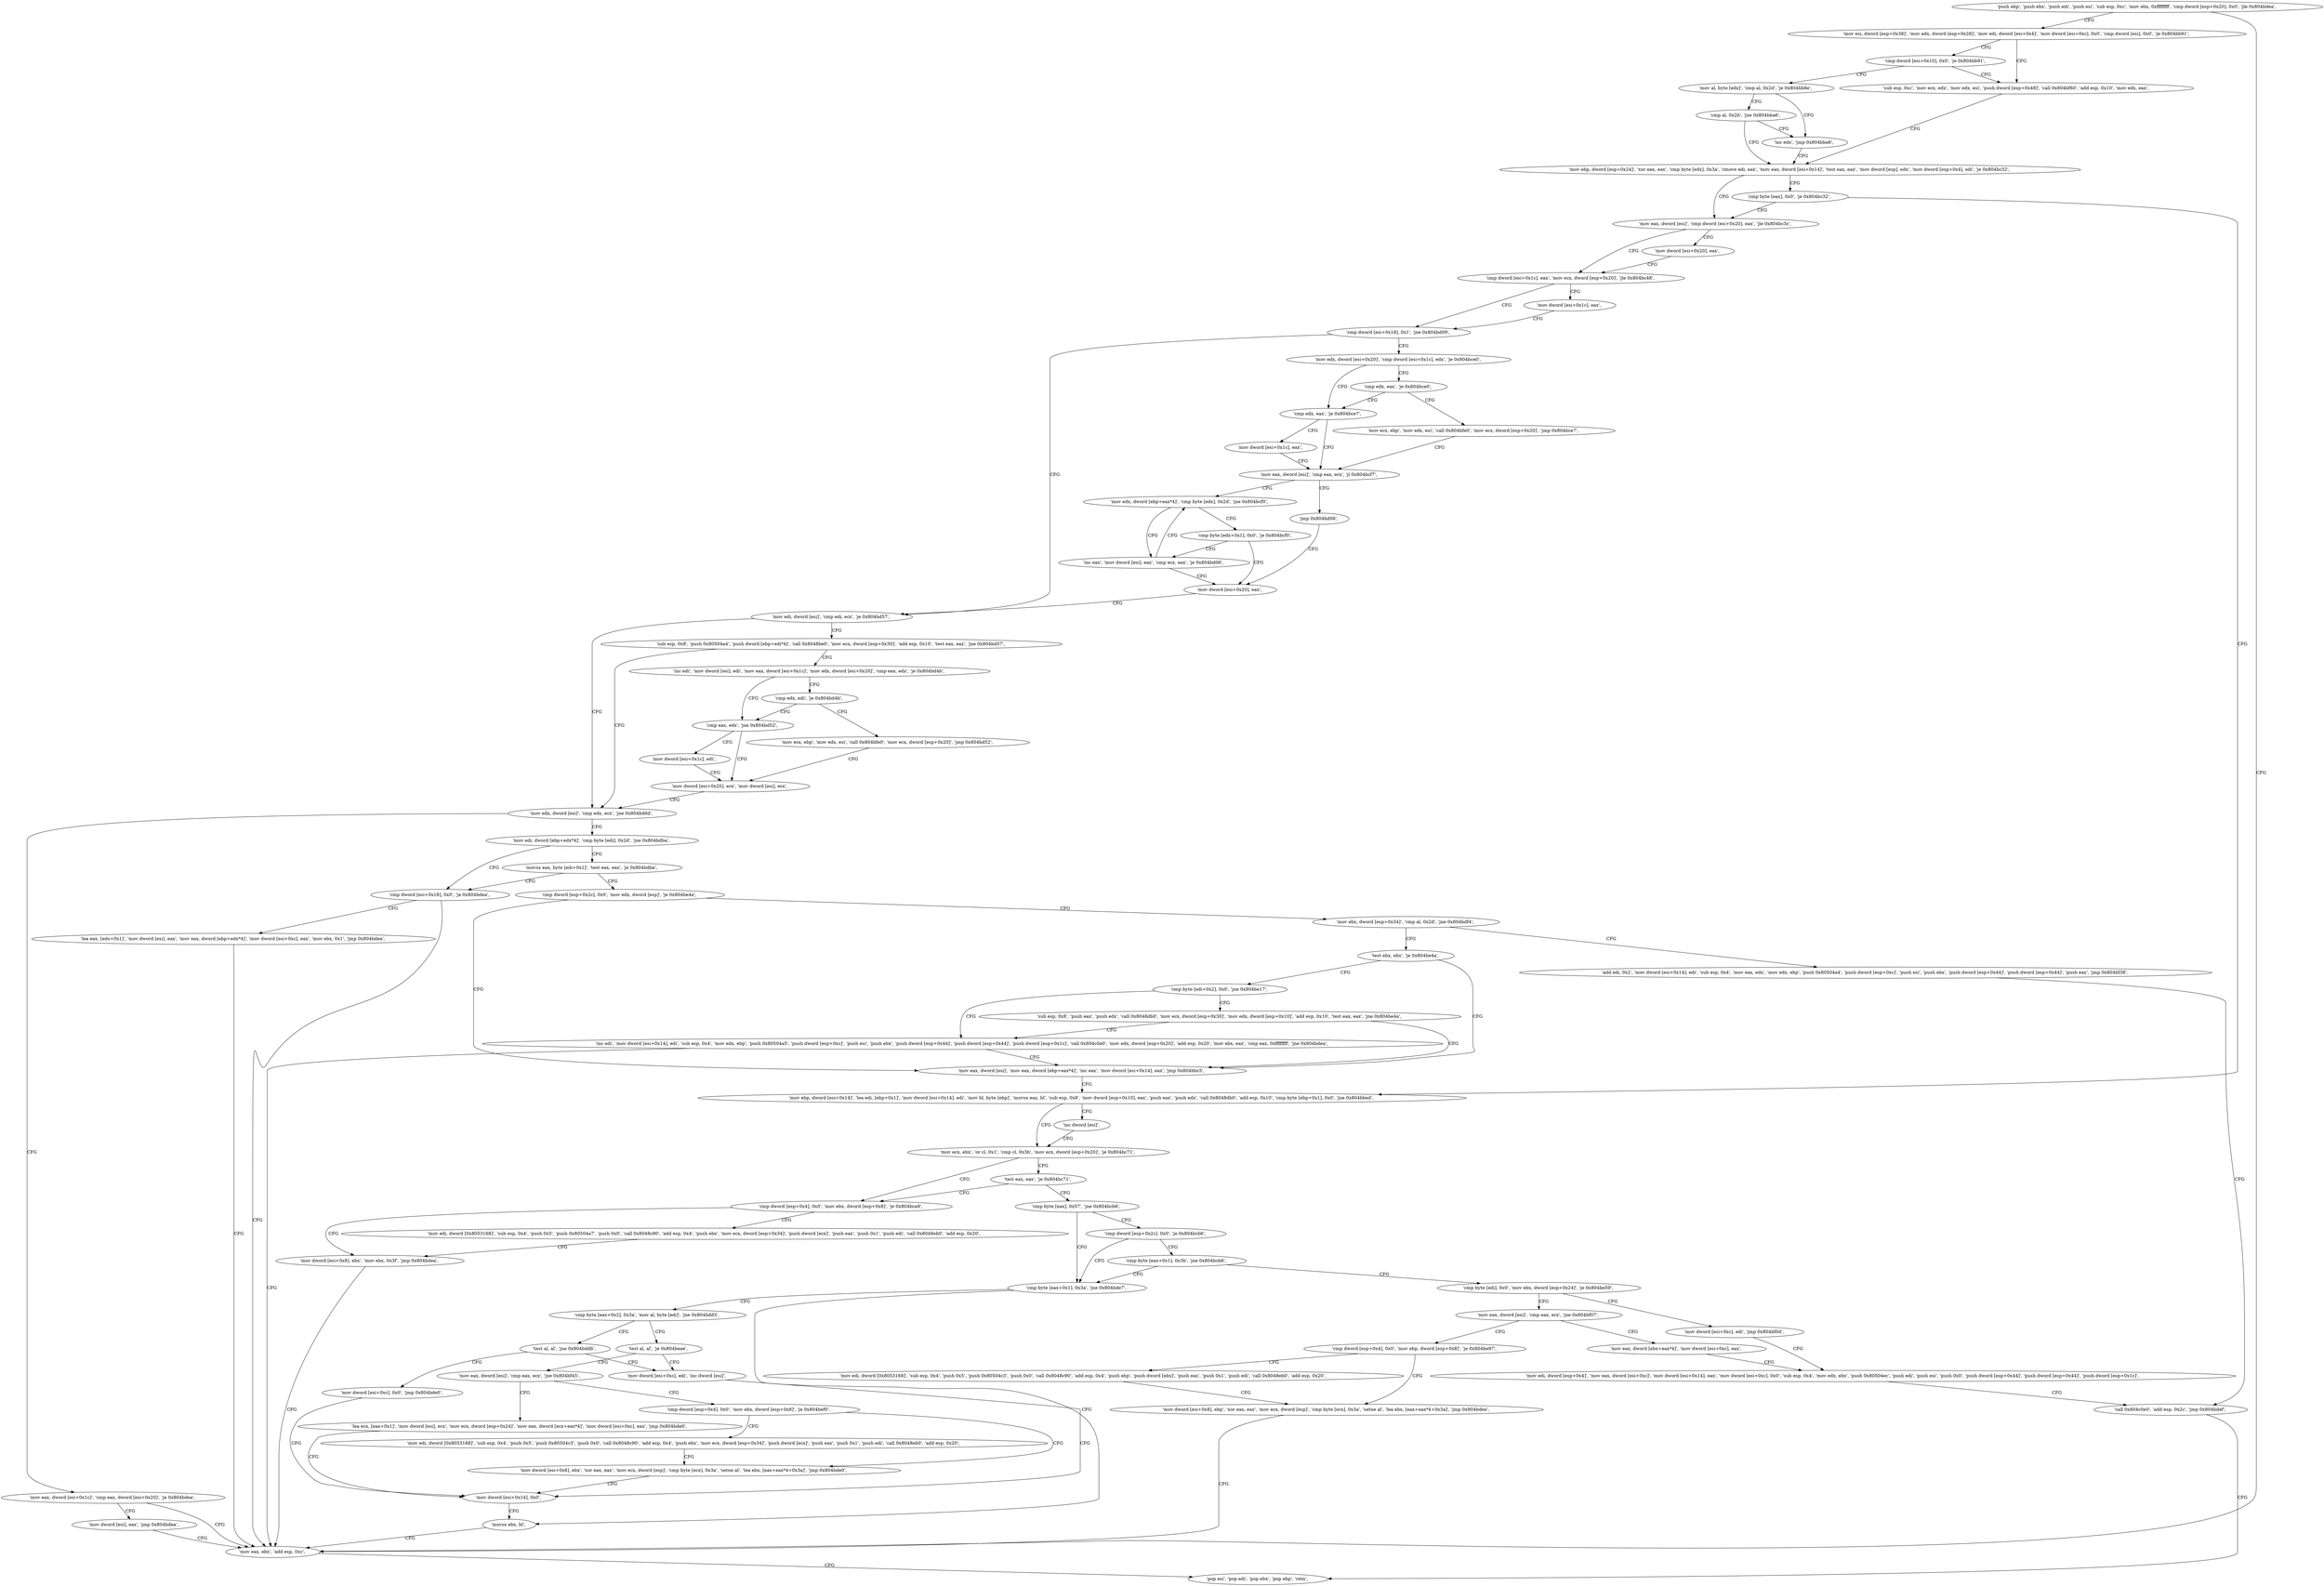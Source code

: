 digraph "func" {
"134527824" [label = "'push ebp', 'push ebx', 'push edi', 'push esi', 'sub esp, 0xc', 'mov ebx, 0xffffffff', 'cmp dword [esp+0x20], 0x0', 'jle 0x804bdea', " ]
"134528490" [label = "'mov eax, ebx', 'add esp, 0xc', " ]
"134527847" [label = "'mov esi, dword [esp+0x38]', 'mov edx, dword [esp+0x28]', 'mov edi, dword [esi+0x4]', 'mov dword [esi+0xc], 0x0', 'cmp dword [esi], 0x0', 'je 0x804bb91', " ]
"134528495" [label = "'pop esi', 'pop edi', 'pop ebx', 'pop ebp', 'retn', " ]
"134527889" [label = "'sub esp, 0xc', 'mov ecx, edx', 'mov edx, esi', 'push dword [esp+0x48]', 'call 0x804bf60', 'add esp, 0x10', 'mov edx, eax', " ]
"134527870" [label = "'cmp dword [esi+0x10], 0x0', 'je 0x804bb91', " ]
"134527910" [label = "'mov ebp, dword [esp+0x24]', 'xor eax, eax', 'cmp byte [edx], 0x3a', 'cmove edi, eax', 'mov eax, dword [esi+0x14]', 'test eax, eax', 'mov dword [esp], edx', 'mov dword [esp+0x4], edi', 'je 0x804bc32', " ]
"134527876" [label = "'mov al, byte [edx]', 'cmp al, 0x2d', 'je 0x804bb8e', " ]
"134528050" [label = "'mov eax, dword [esi]', 'cmp dword [esi+0x20], eax', 'jle 0x804bc3c', " ]
"134528060" [label = "'cmp dword [esi+0x1c], eax', 'mov ecx, dword [esp+0x20]', 'jle 0x804bc48', " ]
"134528057" [label = "'mov dword [esi+0x20], eax', " ]
"134527936" [label = "'cmp byte [eax], 0x0', 'je 0x804bc32', " ]
"134527941" [label = "'mov ebp, dword [esi+0x14]', 'lea edi, [ebp+0x1]', 'mov dword [esi+0x14], edi', 'mov bl, byte [ebp]', 'movsx eax, bl', 'sub esp, 0x8', 'mov dword [esp+0x10], eax', 'push eax', 'push edx', 'call 0x8048db0', 'add esp, 0x10', 'cmp byte [ebp+0x1], 0x0', 'jne 0x804bbed', " ]
"134527886" [label = "'inc edx', 'jmp 0x804bba6', " ]
"134527882" [label = "'cmp al, 0x2b', 'jne 0x804bba6', " ]
"134528072" [label = "'cmp dword [esi+0x18], 0x1', 'jne 0x804bd09', " ]
"134528069" [label = "'mov dword [esi+0x1c], eax', " ]
"134527981" [label = "'mov ecx, ebx', 'or cl, 0x1', 'cmp cl, 0x3b', 'mov ecx, dword [esp+0x20]', 'je 0x804bc71', " ]
"134527979" [label = "'inc dword [esi]', " ]
"134528265" [label = "'mov edi, dword [esi]', 'cmp edi, ecx', 'je 0x804bd57', " ]
"134528082" [label = "'mov edx, dword [esi+0x20]', 'cmp dword [esi+0x1c], edx', 'je 0x804bce0', " ]
"134528113" [label = "'cmp dword [esp+0x4], 0x0', 'mov ebx, dword [esp+0x8]', 'je 0x804bca9', " ]
"134527995" [label = "'test eax, eax', 'je 0x804bc71', " ]
"134528343" [label = "'mov edx, dword [esi]', 'cmp edx, ecx', 'jne 0x804bd6d', " ]
"134528271" [label = "'sub esp, 0x8', 'push 0x80504a4', 'push dword [ebp+edi*4]', 'call 0x8048be0', 'mov ecx, dword [esp+0x30]', 'add esp, 0x10', 'test eax, eax', 'jne 0x804bd57', " ]
"134528224" [label = "'cmp edx, eax', 'je 0x804bce7', " ]
"134528094" [label = "'cmp edx, eax', 'je 0x804bce0', " ]
"134528169" [label = "'mov dword [esi+0x8], ebx', 'mov ebx, 0x3f', 'jmp 0x804bdea', " ]
"134528124" [label = "'mov edi, dword [0x8053168]', 'sub esp, 0x4', 'push 0x5', 'push 0x80504a7', 'push 0x0', 'call 0x8048c90', 'add esp, 0x4', 'push ebx', 'mov ecx, dword [esp+0x34]', 'push dword [ecx]', 'push eax', 'push 0x1', 'push edi', 'call 0x8048eb0', 'add esp, 0x20', " ]
"134527999" [label = "'cmp byte [eax], 0x57', 'jne 0x804bcb6', " ]
"134528365" [label = "'mov edi, dword [ebp+edx*4]', 'cmp byte [edi], 0x2d', 'jne 0x804bdba', " ]
"134528349" [label = "'mov eax, dword [esi+0x1c]', 'cmp eax, dword [esi+0x20]', 'je 0x804bdea', " ]
"134528299" [label = "'inc edi', 'mov dword [esi], edi', 'mov eax, dword [esi+0x1c]', 'mov edx, dword [esi+0x20]', 'cmp eax, edx', 'je 0x804bd4b', " ]
"134528231" [label = "'mov eax, dword [esi]', 'cmp eax, ecx', 'jl 0x804bcf7', " ]
"134528228" [label = "'mov dword [esi+0x1c], eax', " ]
"134528098" [label = "'mov ecx, ebp', 'mov edx, esi', 'call 0x804bfe0', 'mov ecx, dword [esp+0x20]', 'jmp 0x804bce7', " ]
"134528182" [label = "'cmp byte [eax+0x1], 0x3a', 'jne 0x804bde7', " ]
"134528008" [label = "'cmp dword [esp+0x2c], 0x0', 'je 0x804bcb6', " ]
"134528442" [label = "'cmp dword [esi+0x18], 0x0', 'je 0x804bdea', " ]
"134528374" [label = "'movsx eax, byte [edi+0x1]', 'test eax, eax', 'je 0x804bdba', " ]
"134528361" [label = "'mov dword [esi], eax', 'jmp 0x804bdea', " ]
"134528331" [label = "'cmp eax, edx', 'jne 0x804bd52', " ]
"134528312" [label = "'cmp edx, edi', 'je 0x804bd4b', " ]
"134528247" [label = "'mov edx, dword [ebp+eax*4]', 'cmp byte [edx], 0x2d', 'jne 0x804bcf0', " ]
"134528237" [label = "'jmp 0x804bd06', " ]
"134528487" [label = "'movsx ebx, bl', " ]
"134528192" [label = "'cmp byte [eax+0x2], 0x3a', 'mov al, byte [edi]', 'jne 0x804bdd3', " ]
"134528019" [label = "'cmp byte [eax+0x1], 0x3b', 'jne 0x804bcb6', " ]
"134528448" [label = "'lea eax, [edx+0x1]', 'mov dword [esi], eax', 'mov eax, dword [ebp+edx*4]', 'mov dword [esi+0xc], eax', 'mov ebx, 0x1', 'jmp 0x804bdea', " ]
"134528382" [label = "'cmp dword [esp+0x2c], 0x0', 'mov edx, dword [esp]', 'je 0x804be4a', " ]
"134528338" [label = "'mov dword [esi+0x20], ecx', 'mov dword [esi], ecx', " ]
"134528335" [label = "'mov dword [esi+0x1c], edi', " ]
"134528316" [label = "'mov ecx, ebp', 'mov edx, esi', 'call 0x804bfe0', 'mov ecx, dword [esp+0x20]', 'jmp 0x804bd52', " ]
"134528240" [label = "'inc eax', 'mov dword [esi], eax', 'cmp ecx, eax', 'je 0x804bd06', " ]
"134528256" [label = "'cmp byte [edx+0x1], 0x0', 'je 0x804bcf0', " ]
"134528262" [label = "'mov dword [esi+0x20], eax', " ]
"134528467" [label = "'test al, al', 'je 0x804beae', " ]
"134528204" [label = "'test al, al', 'jne 0x804bddb', " ]
"134528029" [label = "'cmp byte [edi], 0x0', 'mov ebx, dword [esp+0x24]', 'je 0x804be59', " ]
"134528586" [label = "'mov eax, dword [esi]', 'mov eax, dword [ebp+eax*4]', 'inc eax', 'mov dword [esi+0x14], eax', 'jmp 0x804bbc5', " ]
"134528396" [label = "'mov ebx, dword [esp+0x34]', 'cmp al, 0x2d', 'jne 0x804bdf4', " ]
"134528686" [label = "'mov eax, dword [esi]', 'cmp eax, ecx', 'jne 0x804bf45', " ]
"134528475" [label = "'mov dword [esi+0xc], edi', 'inc dword [esi]', " ]
"134528212" [label = "'mov dword [esi+0xc], 0x0', 'jmp 0x804bde0', " ]
"134528601" [label = "'mov eax, dword [esi]', 'cmp eax, ecx', 'jne 0x804bf07', " ]
"134528042" [label = "'mov dword [esi+0xc], edi', 'jmp 0x804bf0d', " ]
"134528500" [label = "'test ebx, ebx', 'je 0x804be4a', " ]
"134528404" [label = "'add edi, 0x2', 'mov dword [esi+0x14], edi', 'sub esp, 0x4', 'mov eax, edx', 'mov edx, ebp', 'push 0x80504a4', 'push dword [esp+0xc]', 'push esi', 'push ebx', 'push dword [esp+0x44]', 'push dword [esp+0x44]', 'push eax', 'jmp 0x804bf38', " ]
"134528837" [label = "'lea ecx, [eax+0x1]', 'mov dword [esi], ecx', 'mov ecx, dword [esp+0x24]', 'mov eax, dword [ecx+eax*4]', 'mov dword [esi+0xc], eax', 'jmp 0x804bde0', " ]
"134528696" [label = "'cmp dword [esp+0x4], 0x0', 'mov ebx, dword [esp+0x8]', 'je 0x804bef0', " ]
"134528480" [label = "'mov dword [esi+0x14], 0x0', " ]
"134528775" [label = "'mov eax, dword [ebx+eax*4]', 'mov dword [esi+0xc], eax', " ]
"134528611" [label = "'cmp dword [esp+0x4], 0x0', 'mov ebp, dword [esp+0x8]', 'je 0x804be97', " ]
"134528781" [label = "'mov edi, dword [esp+0x4]', 'mov eax, dword [esi+0xc]', 'mov dword [esi+0x14], eax', 'mov dword [esi+0xc], 0x0', 'sub esp, 0x4', 'mov edx, ebx', 'push 0x80504ec', 'push edi', 'push esi', 'push 0x0', 'push dword [esp+0x44]', 'push dword [esp+0x44]', 'push dword [esp+0x1c]', " ]
"134528504" [label = "'cmp byte [edi+0x2], 0x0', 'jne 0x804be17', " ]
"134528824" [label = "'call 0x804c0e0', 'add esp, 0x2c', 'jmp 0x804bdef', " ]
"134528752" [label = "'mov dword [esi+0x8], ebx', 'xor eax, eax', 'mov ecx, dword [esp]', 'cmp byte [ecx], 0x3a', 'setne al', 'lea ebx, [eax+eax*4+0x3a]', 'jmp 0x804bde0', " ]
"134528707" [label = "'mov edi, dword [0x8053168]', 'sub esp, 0x4', 'push 0x5', 'push 0x80504c3', 'push 0x0', 'call 0x8048c90', 'add esp, 0x4', 'push ebx', 'mov ecx, dword [esp+0x34]', 'push dword [ecx]', 'push eax', 'push 0x1', 'push edi', 'call 0x8048eb0', 'add esp, 0x20', " ]
"134528663" [label = "'mov dword [esi+0x8], ebp', 'xor eax, eax', 'mov ecx, dword [esp]', 'cmp byte [ecx], 0x3a', 'setne al', 'lea ebx, [eax+eax*4+0x3a]', 'jmp 0x804bdea', " ]
"134528622" [label = "'mov edi, dword [0x8053168]', 'sub esp, 0x4', 'push 0x5', 'push 0x80504c3', 'push 0x0', 'call 0x8048c90', 'add esp, 0x4', 'push ebp', 'push dword [ebx]', 'push eax', 'push 0x1', 'push edi', 'call 0x8048eb0', 'add esp, 0x20', " ]
"134528535" [label = "'inc edi', 'mov dword [esi+0x14], edi', 'sub esp, 0x4', 'mov edx, ebp', 'push 0x80504a5', 'push dword [esp+0xc]', 'push esi', 'push ebx', 'push dword [esp+0x44]', 'push dword [esp+0x44]', 'push dword [esp+0x1c]', 'call 0x804c0e0', 'mov edx, dword [esp+0x20]', 'add esp, 0x20', 'mov ebx, eax', 'cmp eax, 0xffffffff', 'jne 0x804bdea', " ]
"134528510" [label = "'sub esp, 0x8', 'push eax', 'push edx', 'call 0x8048db0', 'mov ecx, dword [esp+0x30]', 'mov edx, dword [esp+0x10]', 'add esp, 0x10', 'test eax, eax', 'jne 0x804be4a', " ]
"134527824" -> "134528490" [ label = "CFG" ]
"134527824" -> "134527847" [ label = "CFG" ]
"134528490" -> "134528495" [ label = "CFG" ]
"134527847" -> "134527889" [ label = "CFG" ]
"134527847" -> "134527870" [ label = "CFG" ]
"134527889" -> "134527910" [ label = "CFG" ]
"134527870" -> "134527889" [ label = "CFG" ]
"134527870" -> "134527876" [ label = "CFG" ]
"134527910" -> "134528050" [ label = "CFG" ]
"134527910" -> "134527936" [ label = "CFG" ]
"134527876" -> "134527886" [ label = "CFG" ]
"134527876" -> "134527882" [ label = "CFG" ]
"134528050" -> "134528060" [ label = "CFG" ]
"134528050" -> "134528057" [ label = "CFG" ]
"134528060" -> "134528072" [ label = "CFG" ]
"134528060" -> "134528069" [ label = "CFG" ]
"134528057" -> "134528060" [ label = "CFG" ]
"134527936" -> "134528050" [ label = "CFG" ]
"134527936" -> "134527941" [ label = "CFG" ]
"134527941" -> "134527981" [ label = "CFG" ]
"134527941" -> "134527979" [ label = "CFG" ]
"134527886" -> "134527910" [ label = "CFG" ]
"134527882" -> "134527910" [ label = "CFG" ]
"134527882" -> "134527886" [ label = "CFG" ]
"134528072" -> "134528265" [ label = "CFG" ]
"134528072" -> "134528082" [ label = "CFG" ]
"134528069" -> "134528072" [ label = "CFG" ]
"134527981" -> "134528113" [ label = "CFG" ]
"134527981" -> "134527995" [ label = "CFG" ]
"134527979" -> "134527981" [ label = "CFG" ]
"134528265" -> "134528343" [ label = "CFG" ]
"134528265" -> "134528271" [ label = "CFG" ]
"134528082" -> "134528224" [ label = "CFG" ]
"134528082" -> "134528094" [ label = "CFG" ]
"134528113" -> "134528169" [ label = "CFG" ]
"134528113" -> "134528124" [ label = "CFG" ]
"134527995" -> "134528113" [ label = "CFG" ]
"134527995" -> "134527999" [ label = "CFG" ]
"134528343" -> "134528365" [ label = "CFG" ]
"134528343" -> "134528349" [ label = "CFG" ]
"134528271" -> "134528343" [ label = "CFG" ]
"134528271" -> "134528299" [ label = "CFG" ]
"134528224" -> "134528231" [ label = "CFG" ]
"134528224" -> "134528228" [ label = "CFG" ]
"134528094" -> "134528224" [ label = "CFG" ]
"134528094" -> "134528098" [ label = "CFG" ]
"134528169" -> "134528490" [ label = "CFG" ]
"134528124" -> "134528169" [ label = "CFG" ]
"134527999" -> "134528182" [ label = "CFG" ]
"134527999" -> "134528008" [ label = "CFG" ]
"134528365" -> "134528442" [ label = "CFG" ]
"134528365" -> "134528374" [ label = "CFG" ]
"134528349" -> "134528490" [ label = "CFG" ]
"134528349" -> "134528361" [ label = "CFG" ]
"134528299" -> "134528331" [ label = "CFG" ]
"134528299" -> "134528312" [ label = "CFG" ]
"134528231" -> "134528247" [ label = "CFG" ]
"134528231" -> "134528237" [ label = "CFG" ]
"134528228" -> "134528231" [ label = "CFG" ]
"134528098" -> "134528231" [ label = "CFG" ]
"134528182" -> "134528487" [ label = "CFG" ]
"134528182" -> "134528192" [ label = "CFG" ]
"134528008" -> "134528182" [ label = "CFG" ]
"134528008" -> "134528019" [ label = "CFG" ]
"134528442" -> "134528490" [ label = "CFG" ]
"134528442" -> "134528448" [ label = "CFG" ]
"134528374" -> "134528442" [ label = "CFG" ]
"134528374" -> "134528382" [ label = "CFG" ]
"134528361" -> "134528490" [ label = "CFG" ]
"134528331" -> "134528338" [ label = "CFG" ]
"134528331" -> "134528335" [ label = "CFG" ]
"134528312" -> "134528331" [ label = "CFG" ]
"134528312" -> "134528316" [ label = "CFG" ]
"134528247" -> "134528240" [ label = "CFG" ]
"134528247" -> "134528256" [ label = "CFG" ]
"134528237" -> "134528262" [ label = "CFG" ]
"134528487" -> "134528490" [ label = "CFG" ]
"134528192" -> "134528467" [ label = "CFG" ]
"134528192" -> "134528204" [ label = "CFG" ]
"134528019" -> "134528182" [ label = "CFG" ]
"134528019" -> "134528029" [ label = "CFG" ]
"134528448" -> "134528490" [ label = "CFG" ]
"134528382" -> "134528586" [ label = "CFG" ]
"134528382" -> "134528396" [ label = "CFG" ]
"134528338" -> "134528343" [ label = "CFG" ]
"134528335" -> "134528338" [ label = "CFG" ]
"134528316" -> "134528338" [ label = "CFG" ]
"134528240" -> "134528262" [ label = "CFG" ]
"134528240" -> "134528247" [ label = "CFG" ]
"134528256" -> "134528240" [ label = "CFG" ]
"134528256" -> "134528262" [ label = "CFG" ]
"134528262" -> "134528265" [ label = "CFG" ]
"134528467" -> "134528686" [ label = "CFG" ]
"134528467" -> "134528475" [ label = "CFG" ]
"134528204" -> "134528475" [ label = "CFG" ]
"134528204" -> "134528212" [ label = "CFG" ]
"134528029" -> "134528601" [ label = "CFG" ]
"134528029" -> "134528042" [ label = "CFG" ]
"134528586" -> "134527941" [ label = "CFG" ]
"134528396" -> "134528500" [ label = "CFG" ]
"134528396" -> "134528404" [ label = "CFG" ]
"134528686" -> "134528837" [ label = "CFG" ]
"134528686" -> "134528696" [ label = "CFG" ]
"134528475" -> "134528480" [ label = "CFG" ]
"134528212" -> "134528480" [ label = "CFG" ]
"134528601" -> "134528775" [ label = "CFG" ]
"134528601" -> "134528611" [ label = "CFG" ]
"134528042" -> "134528781" [ label = "CFG" ]
"134528500" -> "134528586" [ label = "CFG" ]
"134528500" -> "134528504" [ label = "CFG" ]
"134528404" -> "134528824" [ label = "CFG" ]
"134528837" -> "134528480" [ label = "CFG" ]
"134528696" -> "134528752" [ label = "CFG" ]
"134528696" -> "134528707" [ label = "CFG" ]
"134528480" -> "134528487" [ label = "CFG" ]
"134528775" -> "134528781" [ label = "CFG" ]
"134528611" -> "134528663" [ label = "CFG" ]
"134528611" -> "134528622" [ label = "CFG" ]
"134528781" -> "134528824" [ label = "CFG" ]
"134528504" -> "134528535" [ label = "CFG" ]
"134528504" -> "134528510" [ label = "CFG" ]
"134528824" -> "134528495" [ label = "CFG" ]
"134528752" -> "134528480" [ label = "CFG" ]
"134528707" -> "134528752" [ label = "CFG" ]
"134528663" -> "134528490" [ label = "CFG" ]
"134528622" -> "134528663" [ label = "CFG" ]
"134528535" -> "134528490" [ label = "CFG" ]
"134528535" -> "134528586" [ label = "CFG" ]
"134528510" -> "134528586" [ label = "CFG" ]
"134528510" -> "134528535" [ label = "CFG" ]
}
